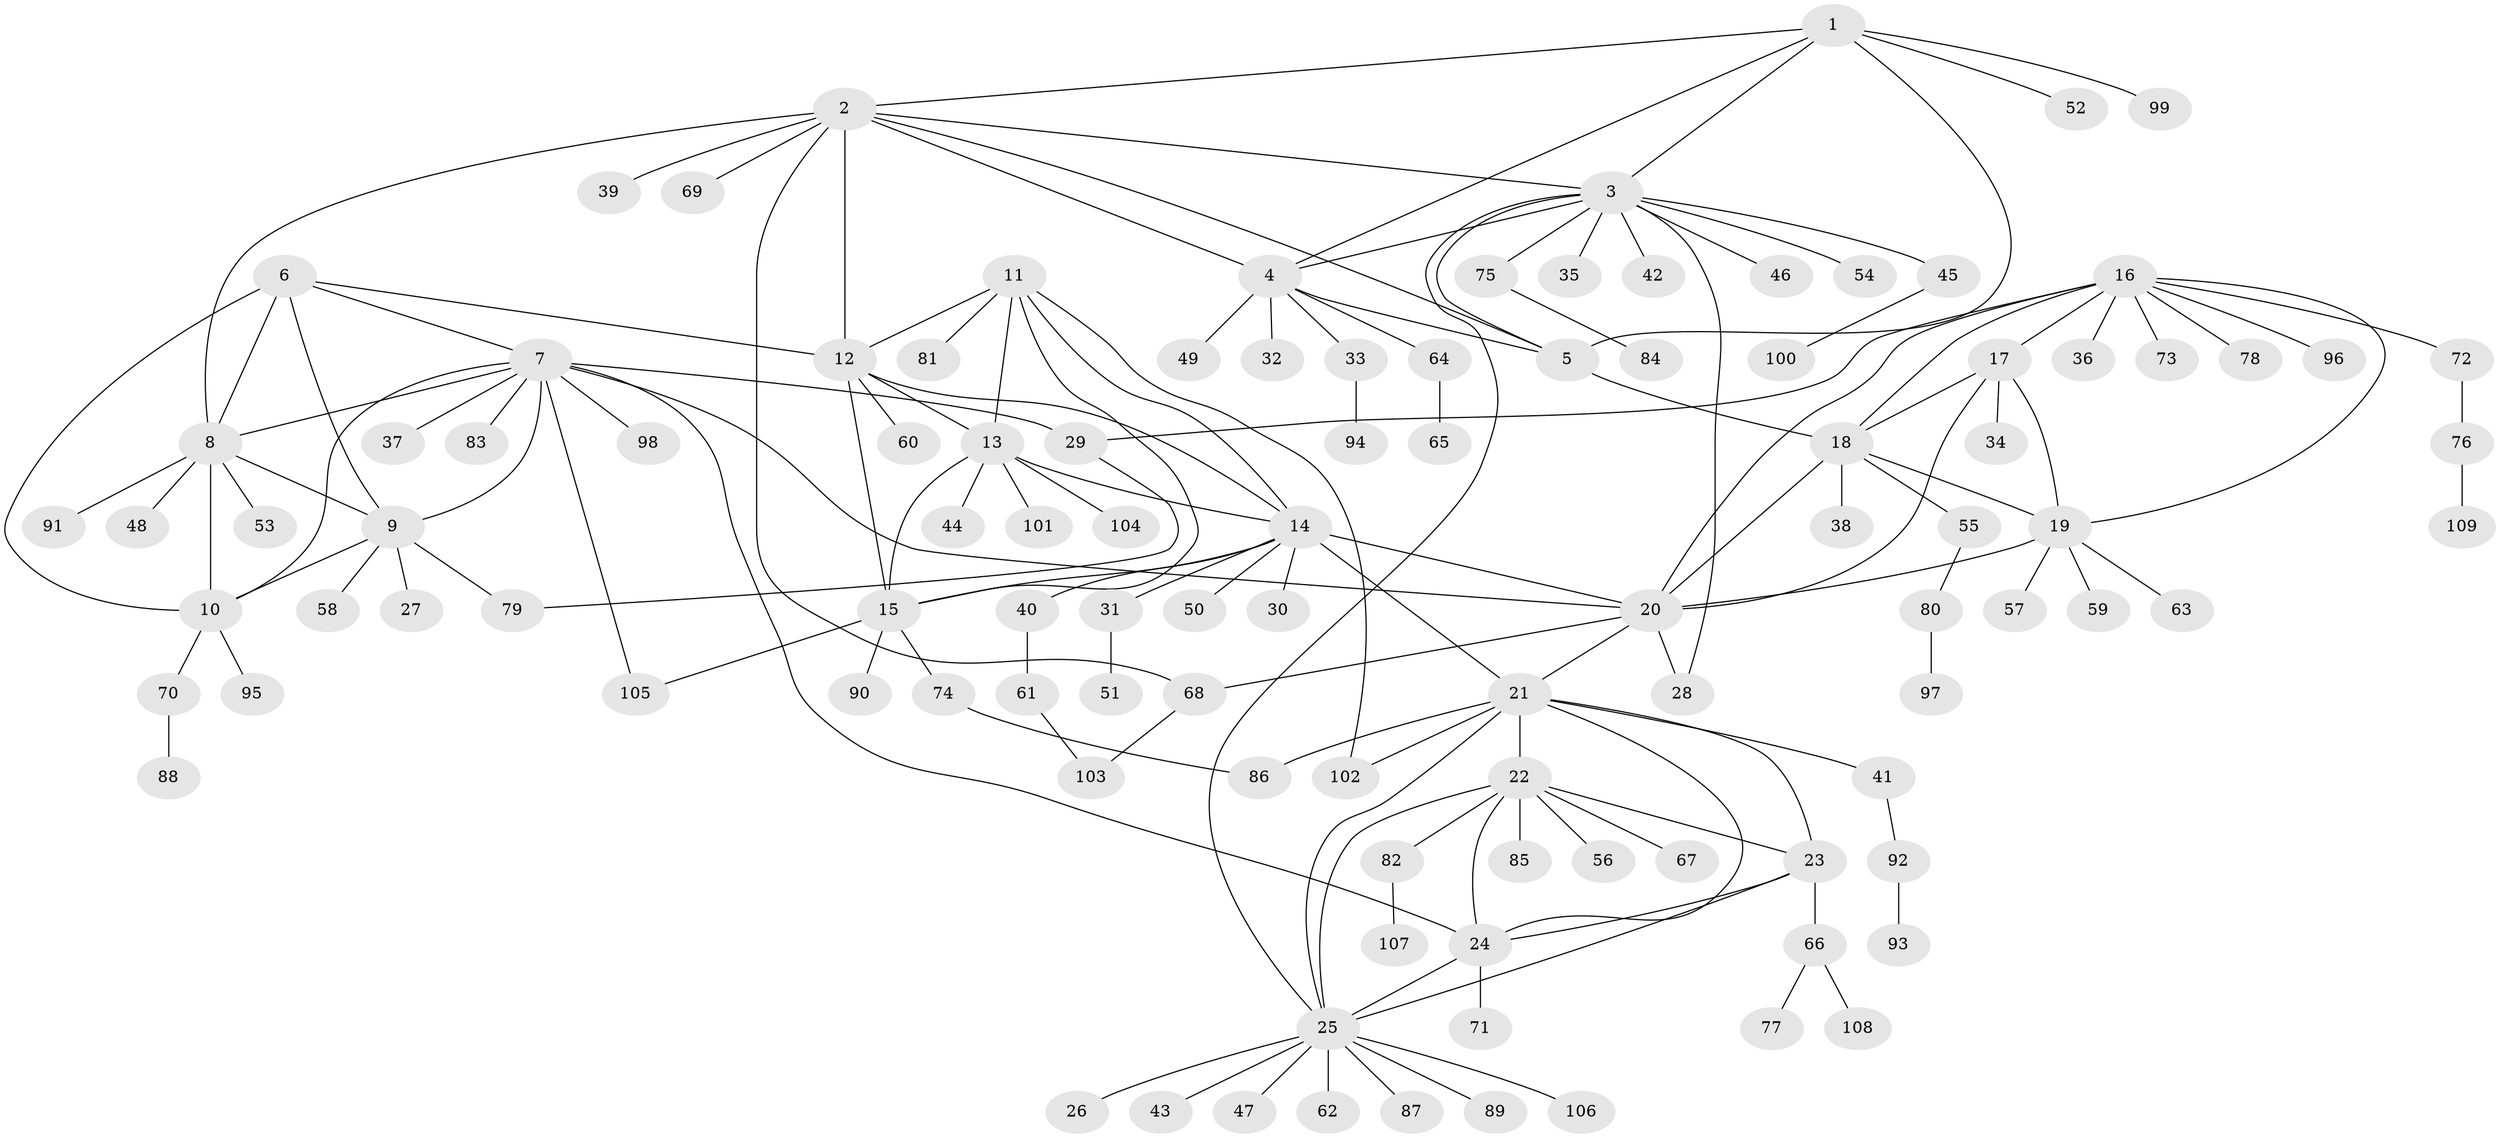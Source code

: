 // Generated by graph-tools (version 1.1) at 2025/37/03/09/25 02:37:38]
// undirected, 109 vertices, 152 edges
graph export_dot {
graph [start="1"]
  node [color=gray90,style=filled];
  1;
  2;
  3;
  4;
  5;
  6;
  7;
  8;
  9;
  10;
  11;
  12;
  13;
  14;
  15;
  16;
  17;
  18;
  19;
  20;
  21;
  22;
  23;
  24;
  25;
  26;
  27;
  28;
  29;
  30;
  31;
  32;
  33;
  34;
  35;
  36;
  37;
  38;
  39;
  40;
  41;
  42;
  43;
  44;
  45;
  46;
  47;
  48;
  49;
  50;
  51;
  52;
  53;
  54;
  55;
  56;
  57;
  58;
  59;
  60;
  61;
  62;
  63;
  64;
  65;
  66;
  67;
  68;
  69;
  70;
  71;
  72;
  73;
  74;
  75;
  76;
  77;
  78;
  79;
  80;
  81;
  82;
  83;
  84;
  85;
  86;
  87;
  88;
  89;
  90;
  91;
  92;
  93;
  94;
  95;
  96;
  97;
  98;
  99;
  100;
  101;
  102;
  103;
  104;
  105;
  106;
  107;
  108;
  109;
  1 -- 2;
  1 -- 3;
  1 -- 4;
  1 -- 5;
  1 -- 52;
  1 -- 99;
  2 -- 3;
  2 -- 4;
  2 -- 5;
  2 -- 8;
  2 -- 12;
  2 -- 39;
  2 -- 68;
  2 -- 69;
  3 -- 4;
  3 -- 5;
  3 -- 25;
  3 -- 28;
  3 -- 35;
  3 -- 42;
  3 -- 45;
  3 -- 46;
  3 -- 54;
  3 -- 75;
  4 -- 5;
  4 -- 32;
  4 -- 33;
  4 -- 49;
  4 -- 64;
  5 -- 18;
  6 -- 7;
  6 -- 8;
  6 -- 9;
  6 -- 10;
  6 -- 12;
  7 -- 8;
  7 -- 9;
  7 -- 10;
  7 -- 20;
  7 -- 24;
  7 -- 29;
  7 -- 37;
  7 -- 83;
  7 -- 98;
  7 -- 105;
  8 -- 9;
  8 -- 10;
  8 -- 48;
  8 -- 53;
  8 -- 91;
  9 -- 10;
  9 -- 27;
  9 -- 58;
  9 -- 79;
  10 -- 70;
  10 -- 95;
  11 -- 12;
  11 -- 13;
  11 -- 14;
  11 -- 15;
  11 -- 81;
  11 -- 102;
  12 -- 13;
  12 -- 14;
  12 -- 15;
  12 -- 60;
  13 -- 14;
  13 -- 15;
  13 -- 44;
  13 -- 101;
  13 -- 104;
  14 -- 15;
  14 -- 20;
  14 -- 21;
  14 -- 30;
  14 -- 31;
  14 -- 40;
  14 -- 50;
  15 -- 74;
  15 -- 90;
  15 -- 105;
  16 -- 17;
  16 -- 18;
  16 -- 19;
  16 -- 20;
  16 -- 29;
  16 -- 36;
  16 -- 72;
  16 -- 73;
  16 -- 78;
  16 -- 96;
  17 -- 18;
  17 -- 19;
  17 -- 20;
  17 -- 34;
  18 -- 19;
  18 -- 20;
  18 -- 38;
  18 -- 55;
  19 -- 20;
  19 -- 57;
  19 -- 59;
  19 -- 63;
  20 -- 21;
  20 -- 28;
  20 -- 68;
  21 -- 22;
  21 -- 23;
  21 -- 24;
  21 -- 25;
  21 -- 41;
  21 -- 86;
  21 -- 102;
  22 -- 23;
  22 -- 24;
  22 -- 25;
  22 -- 56;
  22 -- 67;
  22 -- 82;
  22 -- 85;
  23 -- 24;
  23 -- 25;
  23 -- 66;
  24 -- 25;
  24 -- 71;
  25 -- 26;
  25 -- 43;
  25 -- 47;
  25 -- 62;
  25 -- 87;
  25 -- 89;
  25 -- 106;
  29 -- 79;
  31 -- 51;
  33 -- 94;
  40 -- 61;
  41 -- 92;
  45 -- 100;
  55 -- 80;
  61 -- 103;
  64 -- 65;
  66 -- 77;
  66 -- 108;
  68 -- 103;
  70 -- 88;
  72 -- 76;
  74 -- 86;
  75 -- 84;
  76 -- 109;
  80 -- 97;
  82 -- 107;
  92 -- 93;
}
